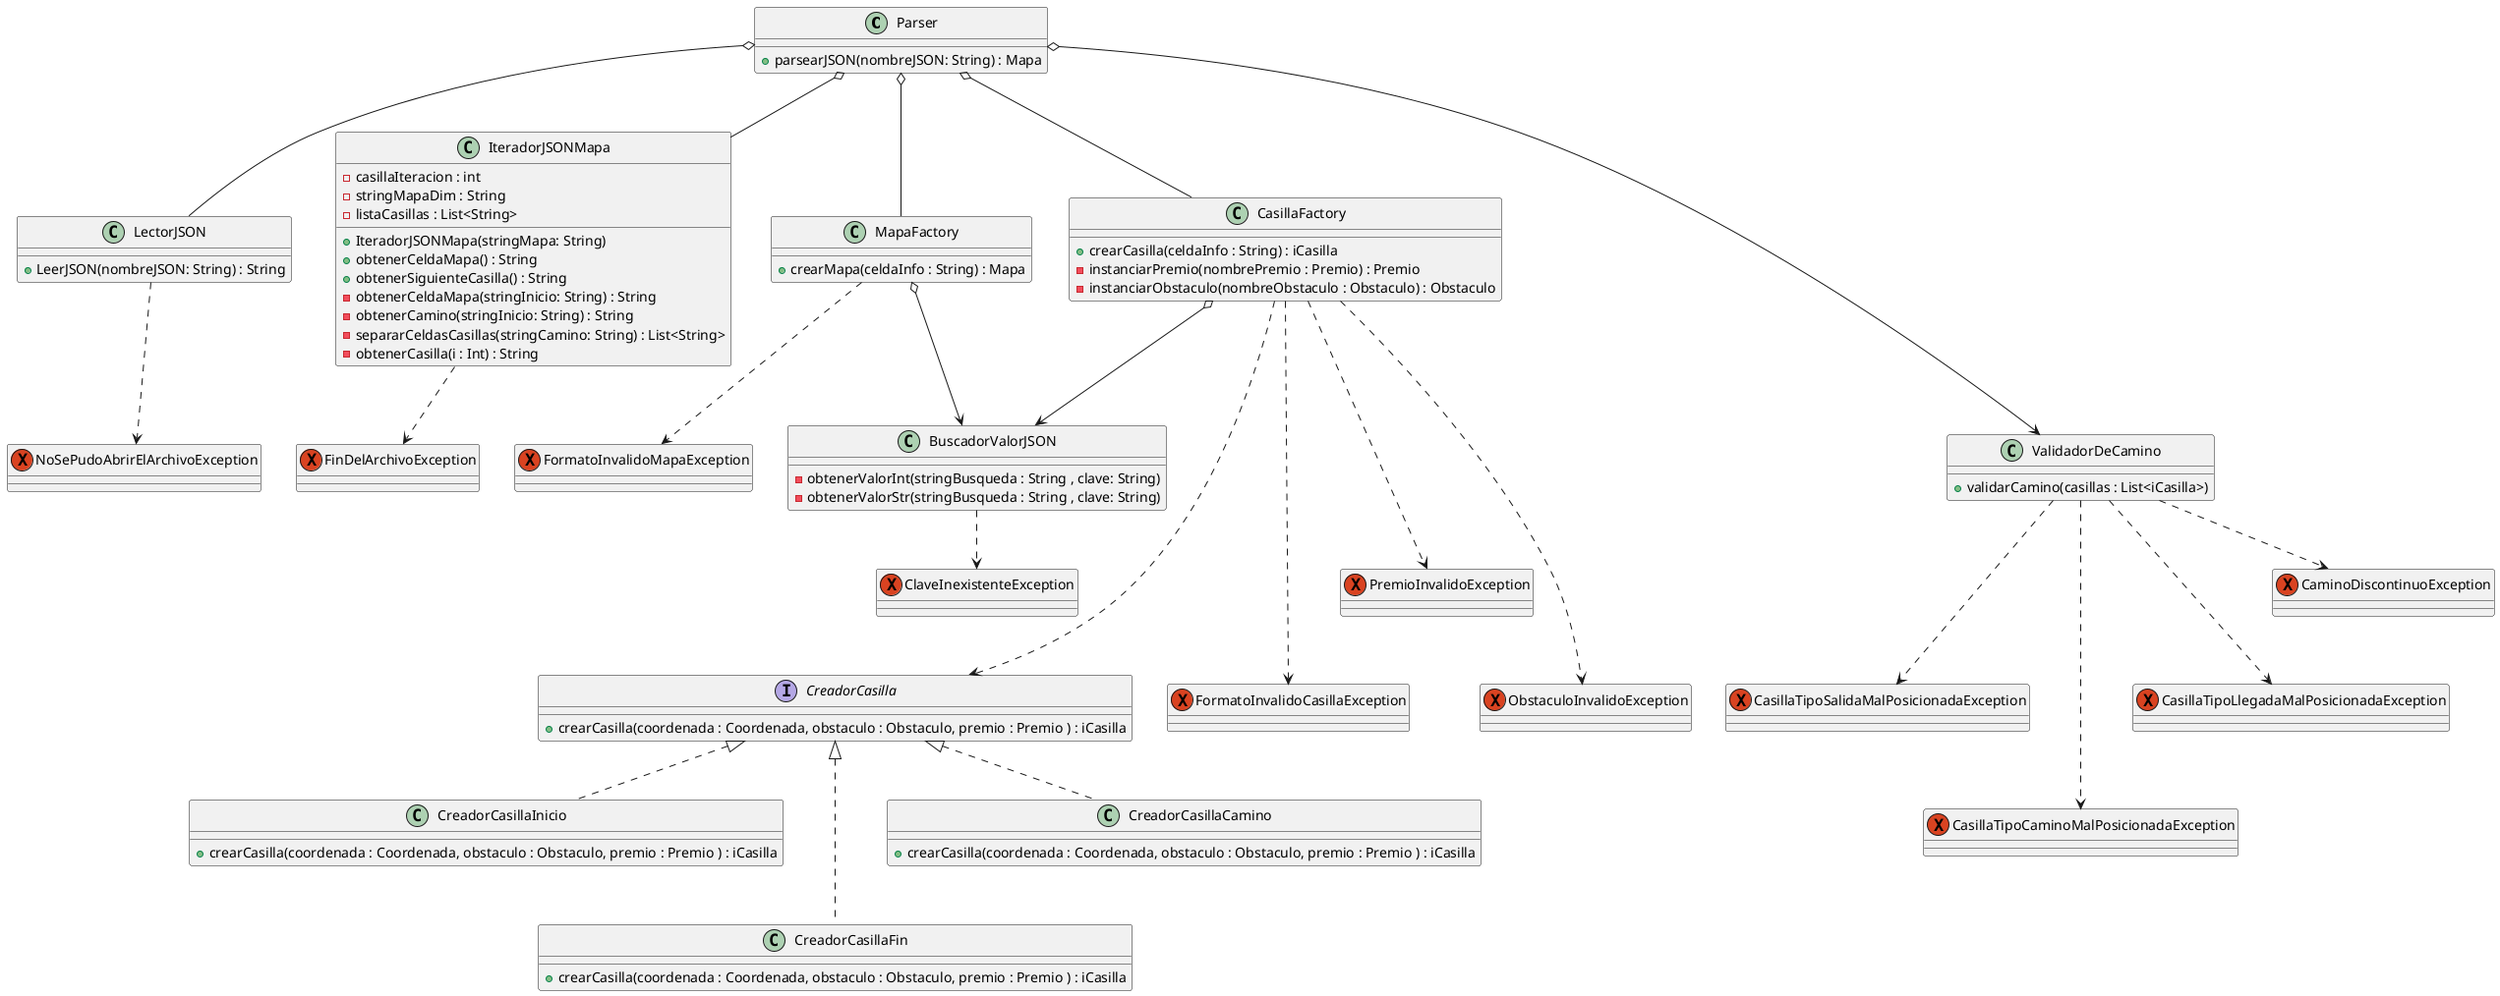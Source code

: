 @startuml
class Parser {

    + parsearJSON(nombreJSON: String) : Mapa

}

class LectorJSON {

    +LeerJSON(nombreJSON: String) : String


}

class IteradorJSONMapa {

    - casillaIteracion : int
    - stringMapaDim : String
    - listaCasillas : List<String>
    + IteradorJSONMapa(stringMapa: String)
    + obtenerCeldaMapa() : String
    + obtenerSiguienteCasilla() : String
    - obtenerCeldaMapa(stringInicio: String) : String
    - obtenerCamino(stringInicio: String) : String
    - separarCeldasCasillas(stringCamino: String) : List<String>
    - obtenerCasilla(i : Int) : String

}

class BuscadorValorJSON{

    - obtenerValorInt(stringBusqueda : String , clave: String)
    - obtenerValorStr(stringBusqueda : String , clave: String)

}

class MapaFactory{

    + crearMapa(celdaInfo : String) : Mapa

}

class CasillaFactory{

    + crearCasilla(celdaInfo : String) : iCasilla
    - instanciarPremio(nombrePremio : Premio) : Premio
    - instanciarObstaculo(nombreObstaculo : Obstaculo) : Obstaculo
}

class ValidadorDeCamino{

    +validarCamino(casillas : List<iCasilla>)

}

interface CreadorCasilla{

    + crearCasilla(coordenada : Coordenada, obstaculo : Obstaculo, premio : Premio ) : iCasilla

}

class CreadorCasillaInicio{
    + crearCasilla(coordenada : Coordenada, obstaculo : Obstaculo, premio : Premio ) : iCasilla
}

class CreadorCasillaFin{
    + crearCasilla(coordenada : Coordenada, obstaculo : Obstaculo, premio : Premio ) : iCasilla
}

class CreadorCasillaCamino{
    + crearCasilla(coordenada : Coordenada, obstaculo : Obstaculo, premio : Premio ) : iCasilla
}

exception NoSePudoAbrirElArchivoException{}

exception FinDelArchivoException{}

exception FormatoInvalidoMapaException{}
exception FormatoInvalidoCasillaException{}
exception PremioInvalidoException{}
exception ObstaculoInvalidoException{}
exception ClaveInexistenteException{}

Parser o-- LectorJSON
LectorJSON .-> NoSePudoAbrirElArchivoException

Parser o-- IteradorJSONMapa
IteradorJSONMapa ..> FinDelArchivoException

Parser o-- MapaFactory
Parser o-- CasillaFactory

MapaFactory o--> BuscadorValorJSON
CasillaFactory o--> BuscadorValorJSON
BuscadorValorJSON ..> ClaveInexistenteException


CasillaFactory ....> CreadorCasilla
CreadorCasilla <|.. CreadorCasillaInicio
CreadorCasilla <|..  CreadorCasillaCamino
CreadorCasilla <|...  CreadorCasillaFin

CasillaFactory ....> FormatoInvalidoCasillaException
CasillaFactory ...> PremioInvalidoException
CasillaFactory ....> ObstaculoInvalidoException



MapaFactory ..> FormatoInvalidoMapaException

Parser o---> ValidadorDeCamino

exception CasillaTipoSalidaMalPosicionadaException{}
exception CasillaTipoCaminoMalPosicionadaException{}
exception CasillaTipoLlegadaMalPosicionadaException{}
exception CaminoDiscontinuoException{}

ValidadorDeCamino ...> CasillaTipoSalidaMalPosicionadaException
ValidadorDeCamino ....> CasillaTipoCaminoMalPosicionadaException
ValidadorDeCamino ...> CasillaTipoLlegadaMalPosicionadaException
ValidadorDeCamino ..> CaminoDiscontinuoException

@enduml